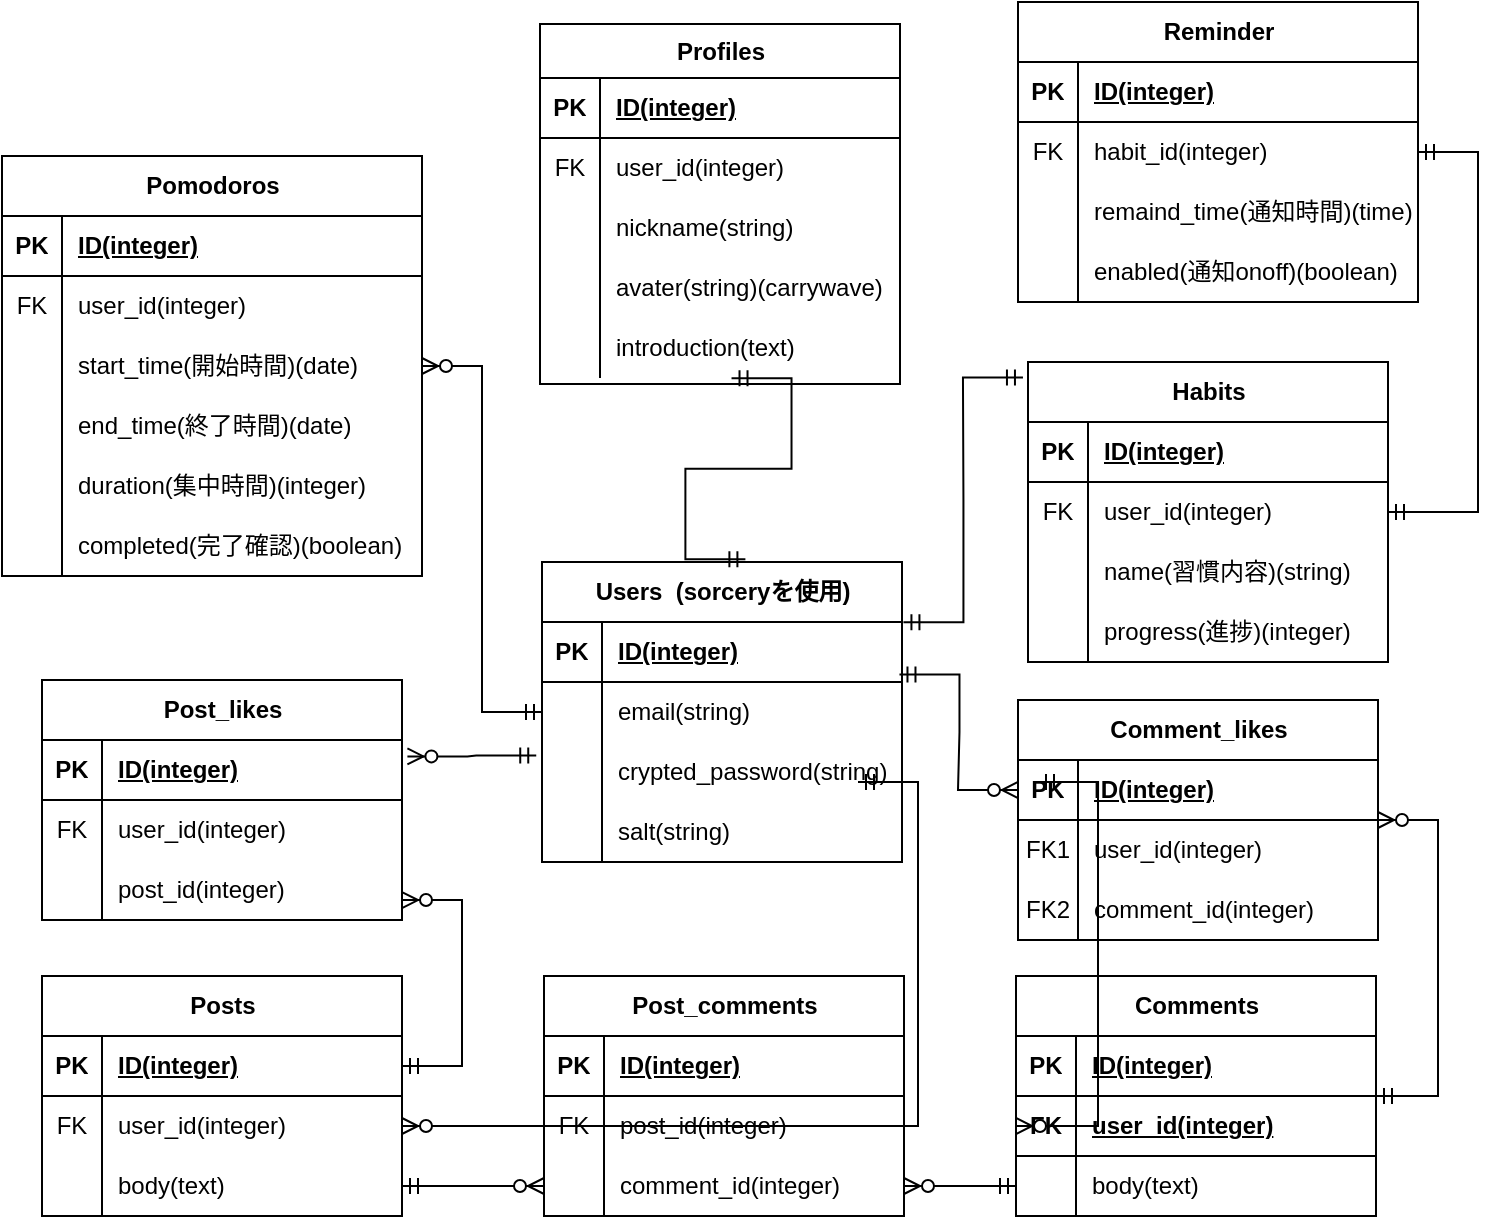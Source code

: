 <mxfile version="22.1.11" type="github">
  <diagram name="ページ1" id="Uh4QbJjiGS2wfg_6cVyE">
    <mxGraphModel dx="1281" dy="649" grid="1" gridSize="10" guides="1" tooltips="1" connect="1" arrows="1" fold="1" page="1" pageScale="1" pageWidth="827" pageHeight="1169" math="0" shadow="0">
      <root>
        <mxCell id="0" />
        <mxCell id="1" parent="0" />
        <mxCell id="HoQikyOk-8kSsZfx45LO-1" value="Users&amp;nbsp; (sorceryを使用)" style="shape=table;startSize=30;container=1;collapsible=1;childLayout=tableLayout;fixedRows=1;rowLines=0;fontStyle=1;align=center;resizeLast=1;html=1;" parent="1" vertex="1">
          <mxGeometry x="282" y="310" width="180" height="150" as="geometry" />
        </mxCell>
        <mxCell id="HoQikyOk-8kSsZfx45LO-2" value="" style="shape=tableRow;horizontal=0;startSize=0;swimlaneHead=0;swimlaneBody=0;fillColor=none;collapsible=0;dropTarget=0;points=[[0,0.5],[1,0.5]];portConstraint=eastwest;top=0;left=0;right=0;bottom=1;" parent="HoQikyOk-8kSsZfx45LO-1" vertex="1">
          <mxGeometry y="30" width="180" height="30" as="geometry" />
        </mxCell>
        <mxCell id="HoQikyOk-8kSsZfx45LO-3" value="PK" style="shape=partialRectangle;connectable=0;fillColor=none;top=0;left=0;bottom=0;right=0;fontStyle=1;overflow=hidden;whiteSpace=wrap;html=1;" parent="HoQikyOk-8kSsZfx45LO-2" vertex="1">
          <mxGeometry width="30" height="30" as="geometry">
            <mxRectangle width="30" height="30" as="alternateBounds" />
          </mxGeometry>
        </mxCell>
        <mxCell id="HoQikyOk-8kSsZfx45LO-4" value="ID(integer)" style="shape=partialRectangle;connectable=0;fillColor=none;top=0;left=0;bottom=0;right=0;align=left;spacingLeft=6;fontStyle=5;overflow=hidden;whiteSpace=wrap;html=1;" parent="HoQikyOk-8kSsZfx45LO-2" vertex="1">
          <mxGeometry x="30" width="150" height="30" as="geometry">
            <mxRectangle width="150" height="30" as="alternateBounds" />
          </mxGeometry>
        </mxCell>
        <mxCell id="HoQikyOk-8kSsZfx45LO-8" value="" style="shape=tableRow;horizontal=0;startSize=0;swimlaneHead=0;swimlaneBody=0;fillColor=none;collapsible=0;dropTarget=0;points=[[0,0.5],[1,0.5]];portConstraint=eastwest;top=0;left=0;right=0;bottom=0;" parent="HoQikyOk-8kSsZfx45LO-1" vertex="1">
          <mxGeometry y="60" width="180" height="30" as="geometry" />
        </mxCell>
        <mxCell id="HoQikyOk-8kSsZfx45LO-9" value="" style="shape=partialRectangle;connectable=0;fillColor=none;top=0;left=0;bottom=0;right=0;editable=1;overflow=hidden;whiteSpace=wrap;html=1;" parent="HoQikyOk-8kSsZfx45LO-8" vertex="1">
          <mxGeometry width="30" height="30" as="geometry">
            <mxRectangle width="30" height="30" as="alternateBounds" />
          </mxGeometry>
        </mxCell>
        <mxCell id="HoQikyOk-8kSsZfx45LO-10" value="email(string)" style="shape=partialRectangle;connectable=0;fillColor=none;top=0;left=0;bottom=0;right=0;align=left;spacingLeft=6;overflow=hidden;whiteSpace=wrap;html=1;" parent="HoQikyOk-8kSsZfx45LO-8" vertex="1">
          <mxGeometry x="30" width="150" height="30" as="geometry">
            <mxRectangle width="150" height="30" as="alternateBounds" />
          </mxGeometry>
        </mxCell>
        <mxCell id="lEhoqDMdbbhP6Lz2X14w-40" style="shape=tableRow;horizontal=0;startSize=0;swimlaneHead=0;swimlaneBody=0;fillColor=none;collapsible=0;dropTarget=0;points=[[0,0.5],[1,0.5]];portConstraint=eastwest;top=0;left=0;right=0;bottom=0;" parent="HoQikyOk-8kSsZfx45LO-1" vertex="1">
          <mxGeometry y="90" width="180" height="30" as="geometry" />
        </mxCell>
        <mxCell id="lEhoqDMdbbhP6Lz2X14w-41" style="shape=partialRectangle;connectable=0;fillColor=none;top=0;left=0;bottom=0;right=0;editable=1;overflow=hidden;whiteSpace=wrap;html=1;" parent="lEhoqDMdbbhP6Lz2X14w-40" vertex="1">
          <mxGeometry width="30" height="30" as="geometry">
            <mxRectangle width="30" height="30" as="alternateBounds" />
          </mxGeometry>
        </mxCell>
        <mxCell id="lEhoqDMdbbhP6Lz2X14w-42" value="crypted_password(string)" style="shape=partialRectangle;connectable=0;fillColor=none;top=0;left=0;bottom=0;right=0;align=left;spacingLeft=6;overflow=hidden;whiteSpace=wrap;html=1;" parent="lEhoqDMdbbhP6Lz2X14w-40" vertex="1">
          <mxGeometry x="30" width="150" height="30" as="geometry">
            <mxRectangle width="150" height="30" as="alternateBounds" />
          </mxGeometry>
        </mxCell>
        <mxCell id="lEhoqDMdbbhP6Lz2X14w-43" style="shape=tableRow;horizontal=0;startSize=0;swimlaneHead=0;swimlaneBody=0;fillColor=none;collapsible=0;dropTarget=0;points=[[0,0.5],[1,0.5]];portConstraint=eastwest;top=0;left=0;right=0;bottom=0;" parent="HoQikyOk-8kSsZfx45LO-1" vertex="1">
          <mxGeometry y="120" width="180" height="30" as="geometry" />
        </mxCell>
        <mxCell id="lEhoqDMdbbhP6Lz2X14w-44" style="shape=partialRectangle;connectable=0;fillColor=none;top=0;left=0;bottom=0;right=0;editable=1;overflow=hidden;whiteSpace=wrap;html=1;" parent="lEhoqDMdbbhP6Lz2X14w-43" vertex="1">
          <mxGeometry width="30" height="30" as="geometry">
            <mxRectangle width="30" height="30" as="alternateBounds" />
          </mxGeometry>
        </mxCell>
        <mxCell id="lEhoqDMdbbhP6Lz2X14w-45" value="salt(string)" style="shape=partialRectangle;connectable=0;fillColor=none;top=0;left=0;bottom=0;right=0;align=left;spacingLeft=6;overflow=hidden;whiteSpace=wrap;html=1;" parent="lEhoqDMdbbhP6Lz2X14w-43" vertex="1">
          <mxGeometry x="30" width="150" height="30" as="geometry">
            <mxRectangle width="150" height="30" as="alternateBounds" />
          </mxGeometry>
        </mxCell>
        <mxCell id="lEhoqDMdbbhP6Lz2X14w-27" value="Habits" style="shape=table;startSize=30;container=1;collapsible=1;childLayout=tableLayout;fixedRows=1;rowLines=0;fontStyle=1;align=center;resizeLast=1;html=1;" parent="1" vertex="1">
          <mxGeometry x="525" y="210" width="180" height="150" as="geometry" />
        </mxCell>
        <mxCell id="lEhoqDMdbbhP6Lz2X14w-28" value="" style="shape=tableRow;horizontal=0;startSize=0;swimlaneHead=0;swimlaneBody=0;fillColor=none;collapsible=0;dropTarget=0;points=[[0,0.5],[1,0.5]];portConstraint=eastwest;top=0;left=0;right=0;bottom=1;" parent="lEhoqDMdbbhP6Lz2X14w-27" vertex="1">
          <mxGeometry y="30" width="180" height="30" as="geometry" />
        </mxCell>
        <mxCell id="lEhoqDMdbbhP6Lz2X14w-29" value="PK" style="shape=partialRectangle;connectable=0;fillColor=none;top=0;left=0;bottom=0;right=0;fontStyle=1;overflow=hidden;whiteSpace=wrap;html=1;" parent="lEhoqDMdbbhP6Lz2X14w-28" vertex="1">
          <mxGeometry width="30" height="30" as="geometry">
            <mxRectangle width="30" height="30" as="alternateBounds" />
          </mxGeometry>
        </mxCell>
        <mxCell id="lEhoqDMdbbhP6Lz2X14w-30" value="ID(integer)" style="shape=partialRectangle;connectable=0;fillColor=none;top=0;left=0;bottom=0;right=0;align=left;spacingLeft=6;fontStyle=5;overflow=hidden;whiteSpace=wrap;html=1;" parent="lEhoqDMdbbhP6Lz2X14w-28" vertex="1">
          <mxGeometry x="30" width="150" height="30" as="geometry">
            <mxRectangle width="150" height="30" as="alternateBounds" />
          </mxGeometry>
        </mxCell>
        <mxCell id="lEhoqDMdbbhP6Lz2X14w-31" value="" style="shape=tableRow;horizontal=0;startSize=0;swimlaneHead=0;swimlaneBody=0;fillColor=none;collapsible=0;dropTarget=0;points=[[0,0.5],[1,0.5]];portConstraint=eastwest;top=0;left=0;right=0;bottom=0;" parent="lEhoqDMdbbhP6Lz2X14w-27" vertex="1">
          <mxGeometry y="60" width="180" height="30" as="geometry" />
        </mxCell>
        <mxCell id="lEhoqDMdbbhP6Lz2X14w-32" value="FK" style="shape=partialRectangle;connectable=0;fillColor=none;top=0;left=0;bottom=0;right=0;editable=1;overflow=hidden;whiteSpace=wrap;html=1;" parent="lEhoqDMdbbhP6Lz2X14w-31" vertex="1">
          <mxGeometry width="30" height="30" as="geometry">
            <mxRectangle width="30" height="30" as="alternateBounds" />
          </mxGeometry>
        </mxCell>
        <mxCell id="lEhoqDMdbbhP6Lz2X14w-33" value="user_id(integer)" style="shape=partialRectangle;connectable=0;fillColor=none;top=0;left=0;bottom=0;right=0;align=left;spacingLeft=6;overflow=hidden;whiteSpace=wrap;html=1;" parent="lEhoqDMdbbhP6Lz2X14w-31" vertex="1">
          <mxGeometry x="30" width="150" height="30" as="geometry">
            <mxRectangle width="150" height="30" as="alternateBounds" />
          </mxGeometry>
        </mxCell>
        <mxCell id="lEhoqDMdbbhP6Lz2X14w-34" value="" style="shape=tableRow;horizontal=0;startSize=0;swimlaneHead=0;swimlaneBody=0;fillColor=none;collapsible=0;dropTarget=0;points=[[0,0.5],[1,0.5]];portConstraint=eastwest;top=0;left=0;right=0;bottom=0;" parent="lEhoqDMdbbhP6Lz2X14w-27" vertex="1">
          <mxGeometry y="90" width="180" height="30" as="geometry" />
        </mxCell>
        <mxCell id="lEhoqDMdbbhP6Lz2X14w-35" value="" style="shape=partialRectangle;connectable=0;fillColor=none;top=0;left=0;bottom=0;right=0;editable=1;overflow=hidden;whiteSpace=wrap;html=1;" parent="lEhoqDMdbbhP6Lz2X14w-34" vertex="1">
          <mxGeometry width="30" height="30" as="geometry">
            <mxRectangle width="30" height="30" as="alternateBounds" />
          </mxGeometry>
        </mxCell>
        <mxCell id="lEhoqDMdbbhP6Lz2X14w-36" value="name(習慣内容)(string)" style="shape=partialRectangle;connectable=0;fillColor=none;top=0;left=0;bottom=0;right=0;align=left;spacingLeft=6;overflow=hidden;whiteSpace=wrap;html=1;" parent="lEhoqDMdbbhP6Lz2X14w-34" vertex="1">
          <mxGeometry x="30" width="150" height="30" as="geometry">
            <mxRectangle width="150" height="30" as="alternateBounds" />
          </mxGeometry>
        </mxCell>
        <mxCell id="lEhoqDMdbbhP6Lz2X14w-37" value="" style="shape=tableRow;horizontal=0;startSize=0;swimlaneHead=0;swimlaneBody=0;fillColor=none;collapsible=0;dropTarget=0;points=[[0,0.5],[1,0.5]];portConstraint=eastwest;top=0;left=0;right=0;bottom=0;" parent="lEhoqDMdbbhP6Lz2X14w-27" vertex="1">
          <mxGeometry y="120" width="180" height="30" as="geometry" />
        </mxCell>
        <mxCell id="lEhoqDMdbbhP6Lz2X14w-38" value="" style="shape=partialRectangle;connectable=0;fillColor=none;top=0;left=0;bottom=0;right=0;editable=1;overflow=hidden;whiteSpace=wrap;html=1;" parent="lEhoqDMdbbhP6Lz2X14w-37" vertex="1">
          <mxGeometry width="30" height="30" as="geometry">
            <mxRectangle width="30" height="30" as="alternateBounds" />
          </mxGeometry>
        </mxCell>
        <mxCell id="lEhoqDMdbbhP6Lz2X14w-39" value="progress(進捗)(integer)" style="shape=partialRectangle;connectable=0;fillColor=none;top=0;left=0;bottom=0;right=0;align=left;spacingLeft=6;overflow=hidden;whiteSpace=wrap;html=1;" parent="lEhoqDMdbbhP6Lz2X14w-37" vertex="1">
          <mxGeometry x="30" width="150" height="30" as="geometry">
            <mxRectangle width="150" height="30" as="alternateBounds" />
          </mxGeometry>
        </mxCell>
        <mxCell id="rx3alE4QvPjB7XIUzh8W-1" value="Comments" style="shape=table;startSize=30;container=1;collapsible=1;childLayout=tableLayout;fixedRows=1;rowLines=0;fontStyle=1;align=center;resizeLast=1;html=1;" parent="1" vertex="1">
          <mxGeometry x="519" y="517" width="180" height="120" as="geometry" />
        </mxCell>
        <mxCell id="rx3alE4QvPjB7XIUzh8W-2" value="" style="shape=tableRow;horizontal=0;startSize=0;swimlaneHead=0;swimlaneBody=0;fillColor=none;collapsible=0;dropTarget=0;points=[[0,0.5],[1,0.5]];portConstraint=eastwest;top=0;left=0;right=0;bottom=1;" parent="rx3alE4QvPjB7XIUzh8W-1" vertex="1">
          <mxGeometry y="30" width="180" height="30" as="geometry" />
        </mxCell>
        <mxCell id="rx3alE4QvPjB7XIUzh8W-3" value="PK" style="shape=partialRectangle;connectable=0;fillColor=none;top=0;left=0;bottom=0;right=0;fontStyle=1;overflow=hidden;whiteSpace=wrap;html=1;" parent="rx3alE4QvPjB7XIUzh8W-2" vertex="1">
          <mxGeometry width="30" height="30" as="geometry">
            <mxRectangle width="30" height="30" as="alternateBounds" />
          </mxGeometry>
        </mxCell>
        <mxCell id="rx3alE4QvPjB7XIUzh8W-4" value="ID(integer)" style="shape=partialRectangle;connectable=0;fillColor=none;top=0;left=0;bottom=0;right=0;align=left;spacingLeft=6;fontStyle=5;overflow=hidden;whiteSpace=wrap;html=1;" parent="rx3alE4QvPjB7XIUzh8W-2" vertex="1">
          <mxGeometry x="30" width="150" height="30" as="geometry">
            <mxRectangle width="150" height="30" as="alternateBounds" />
          </mxGeometry>
        </mxCell>
        <mxCell id="rx3alE4QvPjB7XIUzh8W-95" style="shape=tableRow;horizontal=0;startSize=0;swimlaneHead=0;swimlaneBody=0;fillColor=none;collapsible=0;dropTarget=0;points=[[0,0.5],[1,0.5]];portConstraint=eastwest;top=0;left=0;right=0;bottom=1;" parent="rx3alE4QvPjB7XIUzh8W-1" vertex="1">
          <mxGeometry y="60" width="180" height="30" as="geometry" />
        </mxCell>
        <mxCell id="rx3alE4QvPjB7XIUzh8W-96" value="FK" style="shape=partialRectangle;connectable=0;fillColor=none;top=0;left=0;bottom=0;right=0;fontStyle=1;overflow=hidden;whiteSpace=wrap;html=1;" parent="rx3alE4QvPjB7XIUzh8W-95" vertex="1">
          <mxGeometry width="30" height="30" as="geometry">
            <mxRectangle width="30" height="30" as="alternateBounds" />
          </mxGeometry>
        </mxCell>
        <mxCell id="rx3alE4QvPjB7XIUzh8W-97" value="user_id(integer)" style="shape=partialRectangle;connectable=0;fillColor=none;top=0;left=0;bottom=0;right=0;align=left;spacingLeft=6;fontStyle=5;overflow=hidden;whiteSpace=wrap;html=1;" parent="rx3alE4QvPjB7XIUzh8W-95" vertex="1">
          <mxGeometry x="30" width="150" height="30" as="geometry">
            <mxRectangle width="150" height="30" as="alternateBounds" />
          </mxGeometry>
        </mxCell>
        <mxCell id="rx3alE4QvPjB7XIUzh8W-5" value="" style="shape=tableRow;horizontal=0;startSize=0;swimlaneHead=0;swimlaneBody=0;fillColor=none;collapsible=0;dropTarget=0;points=[[0,0.5],[1,0.5]];portConstraint=eastwest;top=0;left=0;right=0;bottom=0;" parent="rx3alE4QvPjB7XIUzh8W-1" vertex="1">
          <mxGeometry y="90" width="180" height="30" as="geometry" />
        </mxCell>
        <mxCell id="rx3alE4QvPjB7XIUzh8W-6" value="" style="shape=partialRectangle;connectable=0;fillColor=none;top=0;left=0;bottom=0;right=0;editable=1;overflow=hidden;whiteSpace=wrap;html=1;" parent="rx3alE4QvPjB7XIUzh8W-5" vertex="1">
          <mxGeometry width="30" height="30" as="geometry">
            <mxRectangle width="30" height="30" as="alternateBounds" />
          </mxGeometry>
        </mxCell>
        <mxCell id="rx3alE4QvPjB7XIUzh8W-7" value="body(text)" style="shape=partialRectangle;connectable=0;fillColor=none;top=0;left=0;bottom=0;right=0;align=left;spacingLeft=6;overflow=hidden;whiteSpace=wrap;html=1;" parent="rx3alE4QvPjB7XIUzh8W-5" vertex="1">
          <mxGeometry x="30" width="150" height="30" as="geometry">
            <mxRectangle width="150" height="30" as="alternateBounds" />
          </mxGeometry>
        </mxCell>
        <mxCell id="rx3alE4QvPjB7XIUzh8W-17" value="Posts" style="shape=table;startSize=30;container=1;collapsible=1;childLayout=tableLayout;fixedRows=1;rowLines=0;fontStyle=1;align=center;resizeLast=1;html=1;" parent="1" vertex="1">
          <mxGeometry x="32" y="517" width="180" height="120" as="geometry" />
        </mxCell>
        <mxCell id="rx3alE4QvPjB7XIUzh8W-18" value="" style="shape=tableRow;horizontal=0;startSize=0;swimlaneHead=0;swimlaneBody=0;fillColor=none;collapsible=0;dropTarget=0;points=[[0,0.5],[1,0.5]];portConstraint=eastwest;top=0;left=0;right=0;bottom=1;" parent="rx3alE4QvPjB7XIUzh8W-17" vertex="1">
          <mxGeometry y="30" width="180" height="30" as="geometry" />
        </mxCell>
        <mxCell id="rx3alE4QvPjB7XIUzh8W-19" value="PK" style="shape=partialRectangle;connectable=0;fillColor=none;top=0;left=0;bottom=0;right=0;fontStyle=1;overflow=hidden;whiteSpace=wrap;html=1;" parent="rx3alE4QvPjB7XIUzh8W-18" vertex="1">
          <mxGeometry width="30" height="30" as="geometry">
            <mxRectangle width="30" height="30" as="alternateBounds" />
          </mxGeometry>
        </mxCell>
        <mxCell id="rx3alE4QvPjB7XIUzh8W-20" value="ID(integer)" style="shape=partialRectangle;connectable=0;fillColor=none;top=0;left=0;bottom=0;right=0;align=left;spacingLeft=6;fontStyle=5;overflow=hidden;whiteSpace=wrap;html=1;" parent="rx3alE4QvPjB7XIUzh8W-18" vertex="1">
          <mxGeometry x="30" width="150" height="30" as="geometry">
            <mxRectangle width="150" height="30" as="alternateBounds" />
          </mxGeometry>
        </mxCell>
        <mxCell id="rx3alE4QvPjB7XIUzh8W-21" value="" style="shape=tableRow;horizontal=0;startSize=0;swimlaneHead=0;swimlaneBody=0;fillColor=none;collapsible=0;dropTarget=0;points=[[0,0.5],[1,0.5]];portConstraint=eastwest;top=0;left=0;right=0;bottom=0;" parent="rx3alE4QvPjB7XIUzh8W-17" vertex="1">
          <mxGeometry y="60" width="180" height="30" as="geometry" />
        </mxCell>
        <mxCell id="rx3alE4QvPjB7XIUzh8W-22" value="FK" style="shape=partialRectangle;connectable=0;fillColor=none;top=0;left=0;bottom=0;right=0;editable=1;overflow=hidden;whiteSpace=wrap;html=1;" parent="rx3alE4QvPjB7XIUzh8W-21" vertex="1">
          <mxGeometry width="30" height="30" as="geometry">
            <mxRectangle width="30" height="30" as="alternateBounds" />
          </mxGeometry>
        </mxCell>
        <mxCell id="rx3alE4QvPjB7XIUzh8W-23" value="user_id(integer)" style="shape=partialRectangle;connectable=0;fillColor=none;top=0;left=0;bottom=0;right=0;align=left;spacingLeft=6;overflow=hidden;whiteSpace=wrap;html=1;" parent="rx3alE4QvPjB7XIUzh8W-21" vertex="1">
          <mxGeometry x="30" width="150" height="30" as="geometry">
            <mxRectangle width="150" height="30" as="alternateBounds" />
          </mxGeometry>
        </mxCell>
        <mxCell id="rx3alE4QvPjB7XIUzh8W-101" style="shape=tableRow;horizontal=0;startSize=0;swimlaneHead=0;swimlaneBody=0;fillColor=none;collapsible=0;dropTarget=0;points=[[0,0.5],[1,0.5]];portConstraint=eastwest;top=0;left=0;right=0;bottom=0;" parent="rx3alE4QvPjB7XIUzh8W-17" vertex="1">
          <mxGeometry y="90" width="180" height="30" as="geometry" />
        </mxCell>
        <mxCell id="rx3alE4QvPjB7XIUzh8W-102" style="shape=partialRectangle;connectable=0;fillColor=none;top=0;left=0;bottom=0;right=0;editable=1;overflow=hidden;whiteSpace=wrap;html=1;" parent="rx3alE4QvPjB7XIUzh8W-101" vertex="1">
          <mxGeometry width="30" height="30" as="geometry">
            <mxRectangle width="30" height="30" as="alternateBounds" />
          </mxGeometry>
        </mxCell>
        <mxCell id="rx3alE4QvPjB7XIUzh8W-103" value="body(text)" style="shape=partialRectangle;connectable=0;fillColor=none;top=0;left=0;bottom=0;right=0;align=left;spacingLeft=6;overflow=hidden;whiteSpace=wrap;html=1;" parent="rx3alE4QvPjB7XIUzh8W-101" vertex="1">
          <mxGeometry x="30" width="150" height="30" as="geometry">
            <mxRectangle width="150" height="30" as="alternateBounds" />
          </mxGeometry>
        </mxCell>
        <mxCell id="rx3alE4QvPjB7XIUzh8W-43" value="Post_comments" style="shape=table;startSize=30;container=1;collapsible=1;childLayout=tableLayout;fixedRows=1;rowLines=0;fontStyle=1;align=center;resizeLast=1;html=1;" parent="1" vertex="1">
          <mxGeometry x="283" y="517" width="180" height="120" as="geometry" />
        </mxCell>
        <mxCell id="rx3alE4QvPjB7XIUzh8W-44" value="" style="shape=tableRow;horizontal=0;startSize=0;swimlaneHead=0;swimlaneBody=0;fillColor=none;collapsible=0;dropTarget=0;points=[[0,0.5],[1,0.5]];portConstraint=eastwest;top=0;left=0;right=0;bottom=1;" parent="rx3alE4QvPjB7XIUzh8W-43" vertex="1">
          <mxGeometry y="30" width="180" height="30" as="geometry" />
        </mxCell>
        <mxCell id="rx3alE4QvPjB7XIUzh8W-45" value="PK" style="shape=partialRectangle;connectable=0;fillColor=none;top=0;left=0;bottom=0;right=0;fontStyle=1;overflow=hidden;whiteSpace=wrap;html=1;" parent="rx3alE4QvPjB7XIUzh8W-44" vertex="1">
          <mxGeometry width="30" height="30" as="geometry">
            <mxRectangle width="30" height="30" as="alternateBounds" />
          </mxGeometry>
        </mxCell>
        <mxCell id="rx3alE4QvPjB7XIUzh8W-46" value="ID(integer)" style="shape=partialRectangle;connectable=0;fillColor=none;top=0;left=0;bottom=0;right=0;align=left;spacingLeft=6;fontStyle=5;overflow=hidden;whiteSpace=wrap;html=1;" parent="rx3alE4QvPjB7XIUzh8W-44" vertex="1">
          <mxGeometry x="30" width="150" height="30" as="geometry">
            <mxRectangle width="150" height="30" as="alternateBounds" />
          </mxGeometry>
        </mxCell>
        <mxCell id="rx3alE4QvPjB7XIUzh8W-47" value="" style="shape=tableRow;horizontal=0;startSize=0;swimlaneHead=0;swimlaneBody=0;fillColor=none;collapsible=0;dropTarget=0;points=[[0,0.5],[1,0.5]];portConstraint=eastwest;top=0;left=0;right=0;bottom=0;" parent="rx3alE4QvPjB7XIUzh8W-43" vertex="1">
          <mxGeometry y="60" width="180" height="30" as="geometry" />
        </mxCell>
        <mxCell id="rx3alE4QvPjB7XIUzh8W-48" value="FK" style="shape=partialRectangle;connectable=0;fillColor=none;top=0;left=0;bottom=0;right=0;editable=1;overflow=hidden;whiteSpace=wrap;html=1;" parent="rx3alE4QvPjB7XIUzh8W-47" vertex="1">
          <mxGeometry width="30" height="30" as="geometry">
            <mxRectangle width="30" height="30" as="alternateBounds" />
          </mxGeometry>
        </mxCell>
        <mxCell id="rx3alE4QvPjB7XIUzh8W-49" value="post_id(integer)" style="shape=partialRectangle;connectable=0;fillColor=none;top=0;left=0;bottom=0;right=0;align=left;spacingLeft=6;overflow=hidden;whiteSpace=wrap;html=1;" parent="rx3alE4QvPjB7XIUzh8W-47" vertex="1">
          <mxGeometry x="30" width="150" height="30" as="geometry">
            <mxRectangle width="150" height="30" as="alternateBounds" />
          </mxGeometry>
        </mxCell>
        <mxCell id="rx3alE4QvPjB7XIUzh8W-50" value="" style="shape=tableRow;horizontal=0;startSize=0;swimlaneHead=0;swimlaneBody=0;fillColor=none;collapsible=0;dropTarget=0;points=[[0,0.5],[1,0.5]];portConstraint=eastwest;top=0;left=0;right=0;bottom=0;" parent="rx3alE4QvPjB7XIUzh8W-43" vertex="1">
          <mxGeometry y="90" width="180" height="30" as="geometry" />
        </mxCell>
        <mxCell id="rx3alE4QvPjB7XIUzh8W-51" value="" style="shape=partialRectangle;connectable=0;fillColor=none;top=0;left=0;bottom=0;right=0;editable=1;overflow=hidden;whiteSpace=wrap;html=1;" parent="rx3alE4QvPjB7XIUzh8W-50" vertex="1">
          <mxGeometry width="30" height="30" as="geometry">
            <mxRectangle width="30" height="30" as="alternateBounds" />
          </mxGeometry>
        </mxCell>
        <mxCell id="rx3alE4QvPjB7XIUzh8W-52" value="comment_id(integer)" style="shape=partialRectangle;connectable=0;fillColor=none;top=0;left=0;bottom=0;right=0;align=left;spacingLeft=6;overflow=hidden;whiteSpace=wrap;html=1;" parent="rx3alE4QvPjB7XIUzh8W-50" vertex="1">
          <mxGeometry x="30" width="150" height="30" as="geometry">
            <mxRectangle width="150" height="30" as="alternateBounds" />
          </mxGeometry>
        </mxCell>
        <mxCell id="rx3alE4QvPjB7XIUzh8W-56" value="Post_likes" style="shape=table;startSize=30;container=1;collapsible=1;childLayout=tableLayout;fixedRows=1;rowLines=0;fontStyle=1;align=center;resizeLast=1;html=1;" parent="1" vertex="1">
          <mxGeometry x="32" y="369" width="180" height="120" as="geometry" />
        </mxCell>
        <mxCell id="rx3alE4QvPjB7XIUzh8W-57" value="" style="shape=tableRow;horizontal=0;startSize=0;swimlaneHead=0;swimlaneBody=0;fillColor=none;collapsible=0;dropTarget=0;points=[[0,0.5],[1,0.5]];portConstraint=eastwest;top=0;left=0;right=0;bottom=1;" parent="rx3alE4QvPjB7XIUzh8W-56" vertex="1">
          <mxGeometry y="30" width="180" height="30" as="geometry" />
        </mxCell>
        <mxCell id="rx3alE4QvPjB7XIUzh8W-58" value="PK" style="shape=partialRectangle;connectable=0;fillColor=none;top=0;left=0;bottom=0;right=0;fontStyle=1;overflow=hidden;whiteSpace=wrap;html=1;" parent="rx3alE4QvPjB7XIUzh8W-57" vertex="1">
          <mxGeometry width="30" height="30" as="geometry">
            <mxRectangle width="30" height="30" as="alternateBounds" />
          </mxGeometry>
        </mxCell>
        <mxCell id="rx3alE4QvPjB7XIUzh8W-59" value="ID(integer)" style="shape=partialRectangle;connectable=0;fillColor=none;top=0;left=0;bottom=0;right=0;align=left;spacingLeft=6;fontStyle=5;overflow=hidden;whiteSpace=wrap;html=1;" parent="rx3alE4QvPjB7XIUzh8W-57" vertex="1">
          <mxGeometry x="30" width="150" height="30" as="geometry">
            <mxRectangle width="150" height="30" as="alternateBounds" />
          </mxGeometry>
        </mxCell>
        <mxCell id="rx3alE4QvPjB7XIUzh8W-60" value="" style="shape=tableRow;horizontal=0;startSize=0;swimlaneHead=0;swimlaneBody=0;fillColor=none;collapsible=0;dropTarget=0;points=[[0,0.5],[1,0.5]];portConstraint=eastwest;top=0;left=0;right=0;bottom=0;" parent="rx3alE4QvPjB7XIUzh8W-56" vertex="1">
          <mxGeometry y="60" width="180" height="30" as="geometry" />
        </mxCell>
        <mxCell id="rx3alE4QvPjB7XIUzh8W-61" value="FK" style="shape=partialRectangle;connectable=0;fillColor=none;top=0;left=0;bottom=0;right=0;editable=1;overflow=hidden;whiteSpace=wrap;html=1;" parent="rx3alE4QvPjB7XIUzh8W-60" vertex="1">
          <mxGeometry width="30" height="30" as="geometry">
            <mxRectangle width="30" height="30" as="alternateBounds" />
          </mxGeometry>
        </mxCell>
        <mxCell id="rx3alE4QvPjB7XIUzh8W-62" value="user_id(integer)" style="shape=partialRectangle;connectable=0;fillColor=none;top=0;left=0;bottom=0;right=0;align=left;spacingLeft=6;overflow=hidden;whiteSpace=wrap;html=1;" parent="rx3alE4QvPjB7XIUzh8W-60" vertex="1">
          <mxGeometry x="30" width="150" height="30" as="geometry">
            <mxRectangle width="150" height="30" as="alternateBounds" />
          </mxGeometry>
        </mxCell>
        <mxCell id="rx3alE4QvPjB7XIUzh8W-63" value="" style="shape=tableRow;horizontal=0;startSize=0;swimlaneHead=0;swimlaneBody=0;fillColor=none;collapsible=0;dropTarget=0;points=[[0,0.5],[1,0.5]];portConstraint=eastwest;top=0;left=0;right=0;bottom=0;" parent="rx3alE4QvPjB7XIUzh8W-56" vertex="1">
          <mxGeometry y="90" width="180" height="30" as="geometry" />
        </mxCell>
        <mxCell id="rx3alE4QvPjB7XIUzh8W-64" value="" style="shape=partialRectangle;connectable=0;fillColor=none;top=0;left=0;bottom=0;right=0;editable=1;overflow=hidden;whiteSpace=wrap;html=1;" parent="rx3alE4QvPjB7XIUzh8W-63" vertex="1">
          <mxGeometry width="30" height="30" as="geometry">
            <mxRectangle width="30" height="30" as="alternateBounds" />
          </mxGeometry>
        </mxCell>
        <mxCell id="rx3alE4QvPjB7XIUzh8W-65" value="post_id(integer)" style="shape=partialRectangle;connectable=0;fillColor=none;top=0;left=0;bottom=0;right=0;align=left;spacingLeft=6;overflow=hidden;whiteSpace=wrap;html=1;" parent="rx3alE4QvPjB7XIUzh8W-63" vertex="1">
          <mxGeometry x="30" width="150" height="30" as="geometry">
            <mxRectangle width="150" height="30" as="alternateBounds" />
          </mxGeometry>
        </mxCell>
        <mxCell id="rx3alE4QvPjB7XIUzh8W-69" value="Pomodoros" style="shape=table;startSize=30;container=1;collapsible=1;childLayout=tableLayout;fixedRows=1;rowLines=0;fontStyle=1;align=center;resizeLast=1;html=1;" parent="1" vertex="1">
          <mxGeometry x="12" y="107" width="210" height="210" as="geometry" />
        </mxCell>
        <mxCell id="rx3alE4QvPjB7XIUzh8W-70" value="" style="shape=tableRow;horizontal=0;startSize=0;swimlaneHead=0;swimlaneBody=0;fillColor=none;collapsible=0;dropTarget=0;points=[[0,0.5],[1,0.5]];portConstraint=eastwest;top=0;left=0;right=0;bottom=1;" parent="rx3alE4QvPjB7XIUzh8W-69" vertex="1">
          <mxGeometry y="30" width="210" height="30" as="geometry" />
        </mxCell>
        <mxCell id="rx3alE4QvPjB7XIUzh8W-71" value="PK" style="shape=partialRectangle;connectable=0;fillColor=none;top=0;left=0;bottom=0;right=0;fontStyle=1;overflow=hidden;whiteSpace=wrap;html=1;" parent="rx3alE4QvPjB7XIUzh8W-70" vertex="1">
          <mxGeometry width="30" height="30" as="geometry">
            <mxRectangle width="30" height="30" as="alternateBounds" />
          </mxGeometry>
        </mxCell>
        <mxCell id="rx3alE4QvPjB7XIUzh8W-72" value="ID(integer)" style="shape=partialRectangle;connectable=0;fillColor=none;top=0;left=0;bottom=0;right=0;align=left;spacingLeft=6;fontStyle=5;overflow=hidden;whiteSpace=wrap;html=1;" parent="rx3alE4QvPjB7XIUzh8W-70" vertex="1">
          <mxGeometry x="30" width="180" height="30" as="geometry">
            <mxRectangle width="180" height="30" as="alternateBounds" />
          </mxGeometry>
        </mxCell>
        <mxCell id="rx3alE4QvPjB7XIUzh8W-73" value="" style="shape=tableRow;horizontal=0;startSize=0;swimlaneHead=0;swimlaneBody=0;fillColor=none;collapsible=0;dropTarget=0;points=[[0,0.5],[1,0.5]];portConstraint=eastwest;top=0;left=0;right=0;bottom=0;" parent="rx3alE4QvPjB7XIUzh8W-69" vertex="1">
          <mxGeometry y="60" width="210" height="30" as="geometry" />
        </mxCell>
        <mxCell id="rx3alE4QvPjB7XIUzh8W-74" value="FK" style="shape=partialRectangle;connectable=0;fillColor=none;top=0;left=0;bottom=0;right=0;editable=1;overflow=hidden;whiteSpace=wrap;html=1;" parent="rx3alE4QvPjB7XIUzh8W-73" vertex="1">
          <mxGeometry width="30" height="30" as="geometry">
            <mxRectangle width="30" height="30" as="alternateBounds" />
          </mxGeometry>
        </mxCell>
        <mxCell id="rx3alE4QvPjB7XIUzh8W-75" value="user_id(integer)" style="shape=partialRectangle;connectable=0;fillColor=none;top=0;left=0;bottom=0;right=0;align=left;spacingLeft=6;overflow=hidden;whiteSpace=wrap;html=1;" parent="rx3alE4QvPjB7XIUzh8W-73" vertex="1">
          <mxGeometry x="30" width="180" height="30" as="geometry">
            <mxRectangle width="180" height="30" as="alternateBounds" />
          </mxGeometry>
        </mxCell>
        <mxCell id="rx3alE4QvPjB7XIUzh8W-76" value="" style="shape=tableRow;horizontal=0;startSize=0;swimlaneHead=0;swimlaneBody=0;fillColor=none;collapsible=0;dropTarget=0;points=[[0,0.5],[1,0.5]];portConstraint=eastwest;top=0;left=0;right=0;bottom=0;" parent="rx3alE4QvPjB7XIUzh8W-69" vertex="1">
          <mxGeometry y="90" width="210" height="30" as="geometry" />
        </mxCell>
        <mxCell id="rx3alE4QvPjB7XIUzh8W-77" value="" style="shape=partialRectangle;connectable=0;fillColor=none;top=0;left=0;bottom=0;right=0;editable=1;overflow=hidden;whiteSpace=wrap;html=1;" parent="rx3alE4QvPjB7XIUzh8W-76" vertex="1">
          <mxGeometry width="30" height="30" as="geometry">
            <mxRectangle width="30" height="30" as="alternateBounds" />
          </mxGeometry>
        </mxCell>
        <mxCell id="rx3alE4QvPjB7XIUzh8W-78" value="start_time(開始時間)(date)" style="shape=partialRectangle;connectable=0;fillColor=none;top=0;left=0;bottom=0;right=0;align=left;spacingLeft=6;overflow=hidden;whiteSpace=wrap;html=1;" parent="rx3alE4QvPjB7XIUzh8W-76" vertex="1">
          <mxGeometry x="30" width="180" height="30" as="geometry">
            <mxRectangle width="180" height="30" as="alternateBounds" />
          </mxGeometry>
        </mxCell>
        <mxCell id="rx3alE4QvPjB7XIUzh8W-79" value="" style="shape=tableRow;horizontal=0;startSize=0;swimlaneHead=0;swimlaneBody=0;fillColor=none;collapsible=0;dropTarget=0;points=[[0,0.5],[1,0.5]];portConstraint=eastwest;top=0;left=0;right=0;bottom=0;" parent="rx3alE4QvPjB7XIUzh8W-69" vertex="1">
          <mxGeometry y="120" width="210" height="30" as="geometry" />
        </mxCell>
        <mxCell id="rx3alE4QvPjB7XIUzh8W-80" value="" style="shape=partialRectangle;connectable=0;fillColor=none;top=0;left=0;bottom=0;right=0;editable=1;overflow=hidden;whiteSpace=wrap;html=1;" parent="rx3alE4QvPjB7XIUzh8W-79" vertex="1">
          <mxGeometry width="30" height="30" as="geometry">
            <mxRectangle width="30" height="30" as="alternateBounds" />
          </mxGeometry>
        </mxCell>
        <mxCell id="rx3alE4QvPjB7XIUzh8W-81" value="end_time(終了時間)(date)" style="shape=partialRectangle;connectable=0;fillColor=none;top=0;left=0;bottom=0;right=0;align=left;spacingLeft=6;overflow=hidden;whiteSpace=wrap;html=1;" parent="rx3alE4QvPjB7XIUzh8W-79" vertex="1">
          <mxGeometry x="30" width="180" height="30" as="geometry">
            <mxRectangle width="180" height="30" as="alternateBounds" />
          </mxGeometry>
        </mxCell>
        <mxCell id="rx3alE4QvPjB7XIUzh8W-104" style="shape=tableRow;horizontal=0;startSize=0;swimlaneHead=0;swimlaneBody=0;fillColor=none;collapsible=0;dropTarget=0;points=[[0,0.5],[1,0.5]];portConstraint=eastwest;top=0;left=0;right=0;bottom=0;" parent="rx3alE4QvPjB7XIUzh8W-69" vertex="1">
          <mxGeometry y="150" width="210" height="30" as="geometry" />
        </mxCell>
        <mxCell id="rx3alE4QvPjB7XIUzh8W-105" style="shape=partialRectangle;connectable=0;fillColor=none;top=0;left=0;bottom=0;right=0;editable=1;overflow=hidden;whiteSpace=wrap;html=1;" parent="rx3alE4QvPjB7XIUzh8W-104" vertex="1">
          <mxGeometry width="30" height="30" as="geometry">
            <mxRectangle width="30" height="30" as="alternateBounds" />
          </mxGeometry>
        </mxCell>
        <mxCell id="rx3alE4QvPjB7XIUzh8W-106" value="duration(集中時間)(integer)" style="shape=partialRectangle;connectable=0;fillColor=none;top=0;left=0;bottom=0;right=0;align=left;spacingLeft=6;overflow=hidden;whiteSpace=wrap;html=1;" parent="rx3alE4QvPjB7XIUzh8W-104" vertex="1">
          <mxGeometry x="30" width="180" height="30" as="geometry">
            <mxRectangle width="180" height="30" as="alternateBounds" />
          </mxGeometry>
        </mxCell>
        <mxCell id="rx3alE4QvPjB7XIUzh8W-107" style="shape=tableRow;horizontal=0;startSize=0;swimlaneHead=0;swimlaneBody=0;fillColor=none;collapsible=0;dropTarget=0;points=[[0,0.5],[1,0.5]];portConstraint=eastwest;top=0;left=0;right=0;bottom=0;" parent="rx3alE4QvPjB7XIUzh8W-69" vertex="1">
          <mxGeometry y="180" width="210" height="30" as="geometry" />
        </mxCell>
        <mxCell id="rx3alE4QvPjB7XIUzh8W-108" style="shape=partialRectangle;connectable=0;fillColor=none;top=0;left=0;bottom=0;right=0;editable=1;overflow=hidden;whiteSpace=wrap;html=1;" parent="rx3alE4QvPjB7XIUzh8W-107" vertex="1">
          <mxGeometry width="30" height="30" as="geometry">
            <mxRectangle width="30" height="30" as="alternateBounds" />
          </mxGeometry>
        </mxCell>
        <mxCell id="rx3alE4QvPjB7XIUzh8W-109" value="completed(完了確認)(boolean)" style="shape=partialRectangle;connectable=0;fillColor=none;top=0;left=0;bottom=0;right=0;align=left;spacingLeft=6;overflow=hidden;whiteSpace=wrap;html=1;" parent="rx3alE4QvPjB7XIUzh8W-107" vertex="1">
          <mxGeometry x="30" width="180" height="30" as="geometry">
            <mxRectangle width="180" height="30" as="alternateBounds" />
          </mxGeometry>
        </mxCell>
        <mxCell id="rx3alE4QvPjB7XIUzh8W-82" value="Comment_likes" style="shape=table;startSize=30;container=1;collapsible=1;childLayout=tableLayout;fixedRows=1;rowLines=0;fontStyle=1;align=center;resizeLast=1;html=1;" parent="1" vertex="1">
          <mxGeometry x="520" y="379" width="180" height="120" as="geometry" />
        </mxCell>
        <mxCell id="rx3alE4QvPjB7XIUzh8W-83" value="" style="shape=tableRow;horizontal=0;startSize=0;swimlaneHead=0;swimlaneBody=0;fillColor=none;collapsible=0;dropTarget=0;points=[[0,0.5],[1,0.5]];portConstraint=eastwest;top=0;left=0;right=0;bottom=1;" parent="rx3alE4QvPjB7XIUzh8W-82" vertex="1">
          <mxGeometry y="30" width="180" height="30" as="geometry" />
        </mxCell>
        <mxCell id="rx3alE4QvPjB7XIUzh8W-84" value="PK" style="shape=partialRectangle;connectable=0;fillColor=none;top=0;left=0;bottom=0;right=0;fontStyle=1;overflow=hidden;whiteSpace=wrap;html=1;" parent="rx3alE4QvPjB7XIUzh8W-83" vertex="1">
          <mxGeometry width="30" height="30" as="geometry">
            <mxRectangle width="30" height="30" as="alternateBounds" />
          </mxGeometry>
        </mxCell>
        <mxCell id="rx3alE4QvPjB7XIUzh8W-85" value="ID(integer)" style="shape=partialRectangle;connectable=0;fillColor=none;top=0;left=0;bottom=0;right=0;align=left;spacingLeft=6;fontStyle=5;overflow=hidden;whiteSpace=wrap;html=1;" parent="rx3alE4QvPjB7XIUzh8W-83" vertex="1">
          <mxGeometry x="30" width="150" height="30" as="geometry">
            <mxRectangle width="150" height="30" as="alternateBounds" />
          </mxGeometry>
        </mxCell>
        <mxCell id="rx3alE4QvPjB7XIUzh8W-86" value="" style="shape=tableRow;horizontal=0;startSize=0;swimlaneHead=0;swimlaneBody=0;fillColor=none;collapsible=0;dropTarget=0;points=[[0,0.5],[1,0.5]];portConstraint=eastwest;top=0;left=0;right=0;bottom=0;" parent="rx3alE4QvPjB7XIUzh8W-82" vertex="1">
          <mxGeometry y="60" width="180" height="30" as="geometry" />
        </mxCell>
        <mxCell id="rx3alE4QvPjB7XIUzh8W-87" value="FK1" style="shape=partialRectangle;connectable=0;fillColor=none;top=0;left=0;bottom=0;right=0;editable=1;overflow=hidden;whiteSpace=wrap;html=1;" parent="rx3alE4QvPjB7XIUzh8W-86" vertex="1">
          <mxGeometry width="30" height="30" as="geometry">
            <mxRectangle width="30" height="30" as="alternateBounds" />
          </mxGeometry>
        </mxCell>
        <mxCell id="rx3alE4QvPjB7XIUzh8W-88" value="user_id(integer)" style="shape=partialRectangle;connectable=0;fillColor=none;top=0;left=0;bottom=0;right=0;align=left;spacingLeft=6;overflow=hidden;whiteSpace=wrap;html=1;" parent="rx3alE4QvPjB7XIUzh8W-86" vertex="1">
          <mxGeometry x="30" width="150" height="30" as="geometry">
            <mxRectangle width="150" height="30" as="alternateBounds" />
          </mxGeometry>
        </mxCell>
        <mxCell id="rx3alE4QvPjB7XIUzh8W-89" value="" style="shape=tableRow;horizontal=0;startSize=0;swimlaneHead=0;swimlaneBody=0;fillColor=none;collapsible=0;dropTarget=0;points=[[0,0.5],[1,0.5]];portConstraint=eastwest;top=0;left=0;right=0;bottom=0;" parent="rx3alE4QvPjB7XIUzh8W-82" vertex="1">
          <mxGeometry y="90" width="180" height="30" as="geometry" />
        </mxCell>
        <mxCell id="rx3alE4QvPjB7XIUzh8W-90" value="FK2" style="shape=partialRectangle;connectable=0;fillColor=none;top=0;left=0;bottom=0;right=0;editable=1;overflow=hidden;whiteSpace=wrap;html=1;" parent="rx3alE4QvPjB7XIUzh8W-89" vertex="1">
          <mxGeometry width="30" height="30" as="geometry">
            <mxRectangle width="30" height="30" as="alternateBounds" />
          </mxGeometry>
        </mxCell>
        <mxCell id="rx3alE4QvPjB7XIUzh8W-91" value="comment_id(integer)" style="shape=partialRectangle;connectable=0;fillColor=none;top=0;left=0;bottom=0;right=0;align=left;spacingLeft=6;overflow=hidden;whiteSpace=wrap;html=1;" parent="rx3alE4QvPjB7XIUzh8W-89" vertex="1">
          <mxGeometry x="30" width="150" height="30" as="geometry">
            <mxRectangle width="150" height="30" as="alternateBounds" />
          </mxGeometry>
        </mxCell>
        <mxCell id="1fjjIlUoYFfMoIn93Otk-8" value="" style="edgeStyle=entityRelationEdgeStyle;fontSize=12;html=1;endArrow=ERzeroToMany;startArrow=ERmandOne;rounded=0;entryX=1.015;entryY=0.273;entryDx=0;entryDy=0;exitX=-0.016;exitY=0.227;exitDx=0;exitDy=0;exitPerimeter=0;entryPerimeter=0;" parent="1" source="lEhoqDMdbbhP6Lz2X14w-40" target="rx3alE4QvPjB7XIUzh8W-57" edge="1">
          <mxGeometry width="100" height="100" relative="1" as="geometry">
            <mxPoint x="360" y="230" as="sourcePoint" />
            <mxPoint x="300" y="420" as="targetPoint" />
          </mxGeometry>
        </mxCell>
        <mxCell id="1fjjIlUoYFfMoIn93Otk-7" value="" style="edgeStyle=entityRelationEdgeStyle;fontSize=12;html=1;endArrow=ERzeroToMany;startArrow=ERmandOne;rounded=0;exitX=1;exitY=0.5;exitDx=0;exitDy=0;entryX=1;entryY=0.667;entryDx=0;entryDy=0;entryPerimeter=0;" parent="1" source="rx3alE4QvPjB7XIUzh8W-18" target="rx3alE4QvPjB7XIUzh8W-63" edge="1">
          <mxGeometry width="100" height="100" relative="1" as="geometry">
            <mxPoint x="290" y="400" as="sourcePoint" />
            <mxPoint x="390" y="300" as="targetPoint" />
            <Array as="points">
              <mxPoint x="240" y="450" />
            </Array>
          </mxGeometry>
        </mxCell>
        <mxCell id="1fjjIlUoYFfMoIn93Otk-9" value="" style="edgeStyle=entityRelationEdgeStyle;fontSize=12;html=1;endArrow=ERzeroToMany;startArrow=ERmandOne;rounded=0;exitX=1;exitY=0.5;exitDx=0;exitDy=0;entryX=0;entryY=0.5;entryDx=0;entryDy=0;" parent="1" source="rx3alE4QvPjB7XIUzh8W-101" target="rx3alE4QvPjB7XIUzh8W-50" edge="1">
          <mxGeometry width="100" height="100" relative="1" as="geometry">
            <mxPoint x="400" y="360" as="sourcePoint" />
            <mxPoint x="500" y="260" as="targetPoint" />
          </mxGeometry>
        </mxCell>
        <mxCell id="1fjjIlUoYFfMoIn93Otk-10" value="" style="edgeStyle=entityRelationEdgeStyle;fontSize=12;html=1;endArrow=ERzeroToMany;startArrow=ERmandOne;rounded=0;exitX=0;exitY=0.5;exitDx=0;exitDy=0;entryX=1;entryY=0.5;entryDx=0;entryDy=0;" parent="1" source="rx3alE4QvPjB7XIUzh8W-5" target="rx3alE4QvPjB7XIUzh8W-50" edge="1">
          <mxGeometry width="100" height="100" relative="1" as="geometry">
            <mxPoint x="500" y="470" as="sourcePoint" />
            <mxPoint x="600" y="370" as="targetPoint" />
          </mxGeometry>
        </mxCell>
        <mxCell id="1fjjIlUoYFfMoIn93Otk-11" value="" style="edgeStyle=entityRelationEdgeStyle;fontSize=12;html=1;endArrow=ERzeroToMany;startArrow=ERmandOne;rounded=0;exitX=1;exitY=0.5;exitDx=0;exitDy=0;entryX=0;entryY=0.5;entryDx=0;entryDy=0;" parent="1" source="lEhoqDMdbbhP6Lz2X14w-46" target="rx3alE4QvPjB7XIUzh8W-95" edge="1">
          <mxGeometry width="100" height="100" relative="1" as="geometry">
            <mxPoint x="530" y="420" as="sourcePoint" />
            <mxPoint x="630" y="320" as="targetPoint" />
            <Array as="points">
              <mxPoint x="630" y="540" />
            </Array>
          </mxGeometry>
        </mxCell>
        <mxCell id="1fjjIlUoYFfMoIn93Otk-13" value="" style="edgeStyle=entityRelationEdgeStyle;fontSize=12;html=1;endArrow=ERzeroToMany;startArrow=ERmandOne;rounded=0;exitX=0;exitY=0.5;exitDx=0;exitDy=0;entryX=1;entryY=0.5;entryDx=0;entryDy=0;" parent="1" source="lEhoqDMdbbhP6Lz2X14w-46" target="rx3alE4QvPjB7XIUzh8W-21" edge="1">
          <mxGeometry width="100" height="100" relative="1" as="geometry">
            <mxPoint x="440" y="420" as="sourcePoint" />
            <mxPoint x="540" y="320" as="targetPoint" />
          </mxGeometry>
        </mxCell>
        <mxCell id="1fjjIlUoYFfMoIn93Otk-14" value="" style="edgeStyle=entityRelationEdgeStyle;fontSize=12;html=1;endArrow=ERzeroToMany;startArrow=ERmandOne;rounded=0;" parent="1" source="rx3alE4QvPjB7XIUzh8W-1" target="rx3alE4QvPjB7XIUzh8W-82" edge="1">
          <mxGeometry width="100" height="100" relative="1" as="geometry">
            <mxPoint x="700" y="550" as="sourcePoint" />
            <mxPoint x="590" y="320" as="targetPoint" />
            <Array as="points">
              <mxPoint x="610" y="480" />
              <mxPoint x="590" y="480" />
              <mxPoint x="610" y="480" />
            </Array>
          </mxGeometry>
        </mxCell>
        <mxCell id="1fjjIlUoYFfMoIn93Otk-15" value="" style="edgeStyle=entityRelationEdgeStyle;fontSize=12;html=1;endArrow=ERzeroToMany;startArrow=ERmandOne;rounded=0;exitX=0.993;exitY=0.873;exitDx=0;exitDy=0;entryX=0;entryY=0.5;entryDx=0;entryDy=0;exitPerimeter=0;" parent="1" source="HoQikyOk-8kSsZfx45LO-2" target="rx3alE4QvPjB7XIUzh8W-83" edge="1">
          <mxGeometry width="100" height="100" relative="1" as="geometry">
            <mxPoint x="480" y="420" as="sourcePoint" />
            <mxPoint x="600" y="380" as="targetPoint" />
          </mxGeometry>
        </mxCell>
        <mxCell id="1fjjIlUoYFfMoIn93Otk-16" value="" style="edgeStyle=entityRelationEdgeStyle;fontSize=12;html=1;endArrow=ERmandOne;startArrow=ERmandOne;rounded=0;entryX=-0.014;entryY=0.052;entryDx=0;entryDy=0;entryPerimeter=0;exitX=1.004;exitY=0.006;exitDx=0;exitDy=0;exitPerimeter=0;" parent="1" source="HoQikyOk-8kSsZfx45LO-2" target="lEhoqDMdbbhP6Lz2X14w-27" edge="1">
          <mxGeometry width="100" height="100" relative="1" as="geometry">
            <mxPoint x="470" y="350" as="sourcePoint" />
            <mxPoint x="570" y="250" as="targetPoint" />
          </mxGeometry>
        </mxCell>
        <mxCell id="1fjjIlUoYFfMoIn93Otk-17" value="" style="edgeStyle=entityRelationEdgeStyle;fontSize=12;html=1;endArrow=ERzeroToMany;startArrow=ERmandOne;rounded=0;" parent="1" source="HoQikyOk-8kSsZfx45LO-1" target="rx3alE4QvPjB7XIUzh8W-69" edge="1">
          <mxGeometry width="100" height="100" relative="1" as="geometry">
            <mxPoint x="400" y="400" as="sourcePoint" />
            <mxPoint x="500" y="300" as="targetPoint" />
          </mxGeometry>
        </mxCell>
        <mxCell id="YltGfMITHmVh4gWKUjXi-1" value="Profiles" style="shape=table;startSize=27;container=1;collapsible=1;childLayout=tableLayout;fixedRows=1;rowLines=0;fontStyle=1;align=center;resizeLast=1;html=1;" vertex="1" parent="1">
          <mxGeometry x="281" y="41" width="180" height="180" as="geometry" />
        </mxCell>
        <mxCell id="YltGfMITHmVh4gWKUjXi-2" value="" style="shape=tableRow;horizontal=0;startSize=0;swimlaneHead=0;swimlaneBody=0;fillColor=none;collapsible=0;dropTarget=0;points=[[0,0.5],[1,0.5]];portConstraint=eastwest;top=0;left=0;right=0;bottom=1;" vertex="1" parent="YltGfMITHmVh4gWKUjXi-1">
          <mxGeometry y="27" width="180" height="30" as="geometry" />
        </mxCell>
        <mxCell id="YltGfMITHmVh4gWKUjXi-3" value="PK" style="shape=partialRectangle;connectable=0;fillColor=none;top=0;left=0;bottom=0;right=0;fontStyle=1;overflow=hidden;whiteSpace=wrap;html=1;" vertex="1" parent="YltGfMITHmVh4gWKUjXi-2">
          <mxGeometry width="30" height="30" as="geometry">
            <mxRectangle width="30" height="30" as="alternateBounds" />
          </mxGeometry>
        </mxCell>
        <mxCell id="YltGfMITHmVh4gWKUjXi-4" value="ID(integer)" style="shape=partialRectangle;connectable=0;fillColor=none;top=0;left=0;bottom=0;right=0;align=left;spacingLeft=6;fontStyle=5;overflow=hidden;whiteSpace=wrap;html=1;" vertex="1" parent="YltGfMITHmVh4gWKUjXi-2">
          <mxGeometry x="30" width="150" height="30" as="geometry">
            <mxRectangle width="150" height="30" as="alternateBounds" />
          </mxGeometry>
        </mxCell>
        <mxCell id="YltGfMITHmVh4gWKUjXi-5" value="" style="shape=tableRow;horizontal=0;startSize=0;swimlaneHead=0;swimlaneBody=0;fillColor=none;collapsible=0;dropTarget=0;points=[[0,0.5],[1,0.5]];portConstraint=eastwest;top=0;left=0;right=0;bottom=0;" vertex="1" parent="YltGfMITHmVh4gWKUjXi-1">
          <mxGeometry y="57" width="180" height="30" as="geometry" />
        </mxCell>
        <mxCell id="YltGfMITHmVh4gWKUjXi-6" value="FK" style="shape=partialRectangle;connectable=0;fillColor=none;top=0;left=0;bottom=0;right=0;editable=1;overflow=hidden;whiteSpace=wrap;html=1;" vertex="1" parent="YltGfMITHmVh4gWKUjXi-5">
          <mxGeometry width="30" height="30" as="geometry">
            <mxRectangle width="30" height="30" as="alternateBounds" />
          </mxGeometry>
        </mxCell>
        <mxCell id="YltGfMITHmVh4gWKUjXi-7" value="user_id(integer)" style="shape=partialRectangle;connectable=0;fillColor=none;top=0;left=0;bottom=0;right=0;align=left;spacingLeft=6;overflow=hidden;whiteSpace=wrap;html=1;" vertex="1" parent="YltGfMITHmVh4gWKUjXi-5">
          <mxGeometry x="30" width="150" height="30" as="geometry">
            <mxRectangle width="150" height="30" as="alternateBounds" />
          </mxGeometry>
        </mxCell>
        <mxCell id="YltGfMITHmVh4gWKUjXi-8" value="" style="shape=tableRow;horizontal=0;startSize=0;swimlaneHead=0;swimlaneBody=0;fillColor=none;collapsible=0;dropTarget=0;points=[[0,0.5],[1,0.5]];portConstraint=eastwest;top=0;left=0;right=0;bottom=0;" vertex="1" parent="YltGfMITHmVh4gWKUjXi-1">
          <mxGeometry y="87" width="180" height="30" as="geometry" />
        </mxCell>
        <mxCell id="YltGfMITHmVh4gWKUjXi-9" value="" style="shape=partialRectangle;connectable=0;fillColor=none;top=0;left=0;bottom=0;right=0;editable=1;overflow=hidden;whiteSpace=wrap;html=1;" vertex="1" parent="YltGfMITHmVh4gWKUjXi-8">
          <mxGeometry width="30" height="30" as="geometry">
            <mxRectangle width="30" height="30" as="alternateBounds" />
          </mxGeometry>
        </mxCell>
        <mxCell id="YltGfMITHmVh4gWKUjXi-10" value="nickname(string)" style="shape=partialRectangle;connectable=0;fillColor=none;top=0;left=0;bottom=0;right=0;align=left;spacingLeft=6;overflow=hidden;whiteSpace=wrap;html=1;" vertex="1" parent="YltGfMITHmVh4gWKUjXi-8">
          <mxGeometry x="30" width="150" height="30" as="geometry">
            <mxRectangle width="150" height="30" as="alternateBounds" />
          </mxGeometry>
        </mxCell>
        <mxCell id="YltGfMITHmVh4gWKUjXi-11" value="" style="shape=tableRow;horizontal=0;startSize=0;swimlaneHead=0;swimlaneBody=0;fillColor=none;collapsible=0;dropTarget=0;points=[[0,0.5],[1,0.5]];portConstraint=eastwest;top=0;left=0;right=0;bottom=0;" vertex="1" parent="YltGfMITHmVh4gWKUjXi-1">
          <mxGeometry y="117" width="180" height="30" as="geometry" />
        </mxCell>
        <mxCell id="YltGfMITHmVh4gWKUjXi-12" value="" style="shape=partialRectangle;connectable=0;fillColor=none;top=0;left=0;bottom=0;right=0;editable=1;overflow=hidden;whiteSpace=wrap;html=1;" vertex="1" parent="YltGfMITHmVh4gWKUjXi-11">
          <mxGeometry width="30" height="30" as="geometry">
            <mxRectangle width="30" height="30" as="alternateBounds" />
          </mxGeometry>
        </mxCell>
        <mxCell id="YltGfMITHmVh4gWKUjXi-13" value="avater(string)(carrywave)" style="shape=partialRectangle;connectable=0;fillColor=none;top=0;left=0;bottom=0;right=0;align=left;spacingLeft=6;overflow=hidden;whiteSpace=wrap;html=1;" vertex="1" parent="YltGfMITHmVh4gWKUjXi-11">
          <mxGeometry x="30" width="150" height="30" as="geometry">
            <mxRectangle width="150" height="30" as="alternateBounds" />
          </mxGeometry>
        </mxCell>
        <mxCell id="YltGfMITHmVh4gWKUjXi-18" style="shape=tableRow;horizontal=0;startSize=0;swimlaneHead=0;swimlaneBody=0;fillColor=none;collapsible=0;dropTarget=0;points=[[0,0.5],[1,0.5]];portConstraint=eastwest;top=0;left=0;right=0;bottom=0;" vertex="1" parent="YltGfMITHmVh4gWKUjXi-1">
          <mxGeometry y="147" width="180" height="30" as="geometry" />
        </mxCell>
        <mxCell id="YltGfMITHmVh4gWKUjXi-19" style="shape=partialRectangle;connectable=0;fillColor=none;top=0;left=0;bottom=0;right=0;editable=1;overflow=hidden;whiteSpace=wrap;html=1;" vertex="1" parent="YltGfMITHmVh4gWKUjXi-18">
          <mxGeometry width="30" height="30" as="geometry">
            <mxRectangle width="30" height="30" as="alternateBounds" />
          </mxGeometry>
        </mxCell>
        <mxCell id="YltGfMITHmVh4gWKUjXi-20" value="introduction(text)" style="shape=partialRectangle;connectable=0;fillColor=none;top=0;left=0;bottom=0;right=0;align=left;spacingLeft=6;overflow=hidden;whiteSpace=wrap;html=1;" vertex="1" parent="YltGfMITHmVh4gWKUjXi-18">
          <mxGeometry x="30" width="150" height="30" as="geometry">
            <mxRectangle width="150" height="30" as="alternateBounds" />
          </mxGeometry>
        </mxCell>
        <mxCell id="YltGfMITHmVh4gWKUjXi-22" value="" style="edgeStyle=entityRelationEdgeStyle;fontSize=12;html=1;endArrow=ERmandOne;startArrow=ERmandOne;rounded=0;entryX=0.565;entryY=-0.009;entryDx=0;entryDy=0;entryPerimeter=0;exitX=0.532;exitY=1.006;exitDx=0;exitDy=0;exitPerimeter=0;" edge="1" parent="1" source="YltGfMITHmVh4gWKUjXi-18" target="HoQikyOk-8kSsZfx45LO-1">
          <mxGeometry width="100" height="100" relative="1" as="geometry">
            <mxPoint x="439" y="200" as="sourcePoint" />
            <mxPoint x="439" y="240" as="targetPoint" />
            <Array as="points">
              <mxPoint x="460" y="216" />
              <mxPoint x="430" y="210" />
            </Array>
          </mxGeometry>
        </mxCell>
        <mxCell id="YltGfMITHmVh4gWKUjXi-23" value="Reminder" style="shape=table;startSize=30;container=1;collapsible=1;childLayout=tableLayout;fixedRows=1;rowLines=0;fontStyle=1;align=center;resizeLast=1;html=1;" vertex="1" parent="1">
          <mxGeometry x="520" y="30" width="200" height="150" as="geometry" />
        </mxCell>
        <mxCell id="YltGfMITHmVh4gWKUjXi-24" value="" style="shape=tableRow;horizontal=0;startSize=0;swimlaneHead=0;swimlaneBody=0;fillColor=none;collapsible=0;dropTarget=0;points=[[0,0.5],[1,0.5]];portConstraint=eastwest;top=0;left=0;right=0;bottom=1;" vertex="1" parent="YltGfMITHmVh4gWKUjXi-23">
          <mxGeometry y="30" width="200" height="30" as="geometry" />
        </mxCell>
        <mxCell id="YltGfMITHmVh4gWKUjXi-25" value="PK" style="shape=partialRectangle;connectable=0;fillColor=none;top=0;left=0;bottom=0;right=0;fontStyle=1;overflow=hidden;whiteSpace=wrap;html=1;" vertex="1" parent="YltGfMITHmVh4gWKUjXi-24">
          <mxGeometry width="30" height="30" as="geometry">
            <mxRectangle width="30" height="30" as="alternateBounds" />
          </mxGeometry>
        </mxCell>
        <mxCell id="YltGfMITHmVh4gWKUjXi-26" value="ID(integer)" style="shape=partialRectangle;connectable=0;fillColor=none;top=0;left=0;bottom=0;right=0;align=left;spacingLeft=6;fontStyle=5;overflow=hidden;whiteSpace=wrap;html=1;" vertex="1" parent="YltGfMITHmVh4gWKUjXi-24">
          <mxGeometry x="30" width="170" height="30" as="geometry">
            <mxRectangle width="170" height="30" as="alternateBounds" />
          </mxGeometry>
        </mxCell>
        <mxCell id="YltGfMITHmVh4gWKUjXi-27" value="" style="shape=tableRow;horizontal=0;startSize=0;swimlaneHead=0;swimlaneBody=0;fillColor=none;collapsible=0;dropTarget=0;points=[[0,0.5],[1,0.5]];portConstraint=eastwest;top=0;left=0;right=0;bottom=0;" vertex="1" parent="YltGfMITHmVh4gWKUjXi-23">
          <mxGeometry y="60" width="200" height="30" as="geometry" />
        </mxCell>
        <mxCell id="YltGfMITHmVh4gWKUjXi-28" value="FK" style="shape=partialRectangle;connectable=0;fillColor=none;top=0;left=0;bottom=0;right=0;editable=1;overflow=hidden;whiteSpace=wrap;html=1;" vertex="1" parent="YltGfMITHmVh4gWKUjXi-27">
          <mxGeometry width="30" height="30" as="geometry">
            <mxRectangle width="30" height="30" as="alternateBounds" />
          </mxGeometry>
        </mxCell>
        <mxCell id="YltGfMITHmVh4gWKUjXi-29" value="habit_id(integer)" style="shape=partialRectangle;connectable=0;fillColor=none;top=0;left=0;bottom=0;right=0;align=left;spacingLeft=6;overflow=hidden;whiteSpace=wrap;html=1;" vertex="1" parent="YltGfMITHmVh4gWKUjXi-27">
          <mxGeometry x="30" width="170" height="30" as="geometry">
            <mxRectangle width="170" height="30" as="alternateBounds" />
          </mxGeometry>
        </mxCell>
        <mxCell id="YltGfMITHmVh4gWKUjXi-30" value="" style="shape=tableRow;horizontal=0;startSize=0;swimlaneHead=0;swimlaneBody=0;fillColor=none;collapsible=0;dropTarget=0;points=[[0,0.5],[1,0.5]];portConstraint=eastwest;top=0;left=0;right=0;bottom=0;" vertex="1" parent="YltGfMITHmVh4gWKUjXi-23">
          <mxGeometry y="90" width="200" height="30" as="geometry" />
        </mxCell>
        <mxCell id="YltGfMITHmVh4gWKUjXi-31" value="" style="shape=partialRectangle;connectable=0;fillColor=none;top=0;left=0;bottom=0;right=0;editable=1;overflow=hidden;whiteSpace=wrap;html=1;" vertex="1" parent="YltGfMITHmVh4gWKUjXi-30">
          <mxGeometry width="30" height="30" as="geometry">
            <mxRectangle width="30" height="30" as="alternateBounds" />
          </mxGeometry>
        </mxCell>
        <mxCell id="YltGfMITHmVh4gWKUjXi-32" value="remaind_time(通知時間)(time)" style="shape=partialRectangle;connectable=0;fillColor=none;top=0;left=0;bottom=0;right=0;align=left;spacingLeft=6;overflow=hidden;whiteSpace=wrap;html=1;" vertex="1" parent="YltGfMITHmVh4gWKUjXi-30">
          <mxGeometry x="30" width="170" height="30" as="geometry">
            <mxRectangle width="170" height="30" as="alternateBounds" />
          </mxGeometry>
        </mxCell>
        <mxCell id="YltGfMITHmVh4gWKUjXi-33" value="" style="shape=tableRow;horizontal=0;startSize=0;swimlaneHead=0;swimlaneBody=0;fillColor=none;collapsible=0;dropTarget=0;points=[[0,0.5],[1,0.5]];portConstraint=eastwest;top=0;left=0;right=0;bottom=0;" vertex="1" parent="YltGfMITHmVh4gWKUjXi-23">
          <mxGeometry y="120" width="200" height="30" as="geometry" />
        </mxCell>
        <mxCell id="YltGfMITHmVh4gWKUjXi-34" value="" style="shape=partialRectangle;connectable=0;fillColor=none;top=0;left=0;bottom=0;right=0;editable=1;overflow=hidden;whiteSpace=wrap;html=1;" vertex="1" parent="YltGfMITHmVh4gWKUjXi-33">
          <mxGeometry width="30" height="30" as="geometry">
            <mxRectangle width="30" height="30" as="alternateBounds" />
          </mxGeometry>
        </mxCell>
        <mxCell id="YltGfMITHmVh4gWKUjXi-35" value="enabled(通知onoff)(boolean)" style="shape=partialRectangle;connectable=0;fillColor=none;top=0;left=0;bottom=0;right=0;align=left;spacingLeft=6;overflow=hidden;whiteSpace=wrap;html=1;" vertex="1" parent="YltGfMITHmVh4gWKUjXi-33">
          <mxGeometry x="30" width="170" height="30" as="geometry">
            <mxRectangle width="170" height="30" as="alternateBounds" />
          </mxGeometry>
        </mxCell>
        <mxCell id="YltGfMITHmVh4gWKUjXi-36" value="" style="edgeStyle=entityRelationEdgeStyle;fontSize=12;html=1;endArrow=ERmandOne;startArrow=ERmandOne;rounded=0;" edge="1" parent="1" source="lEhoqDMdbbhP6Lz2X14w-27" target="YltGfMITHmVh4gWKUjXi-23">
          <mxGeometry width="100" height="100" relative="1" as="geometry">
            <mxPoint x="420" y="400" as="sourcePoint" />
            <mxPoint x="520" y="300" as="targetPoint" />
          </mxGeometry>
        </mxCell>
      </root>
    </mxGraphModel>
  </diagram>
</mxfile>
